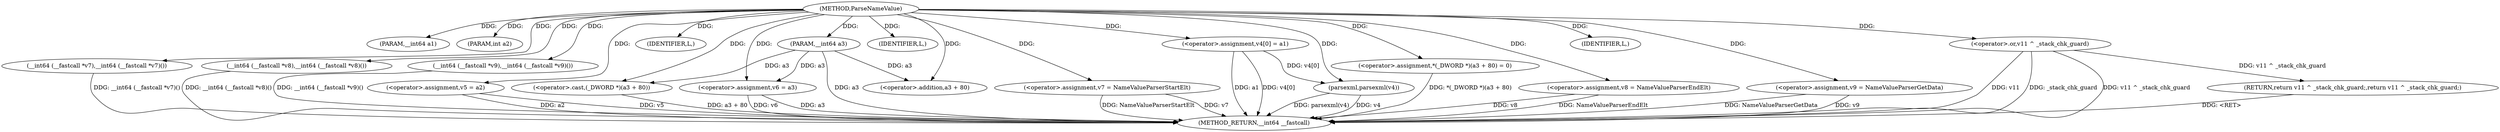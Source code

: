 digraph ParseNameValue {  
"1000109" [label = "(METHOD,ParseNameValue)" ]
"1000159" [label = "(METHOD_RETURN,__int64 __fastcall)" ]
"1000110" [label = "(PARAM,__int64 a1)" ]
"1000111" [label = "(PARAM,int a2)" ]
"1000112" [label = "(PARAM,__int64 a3)" ]
"1000117" [label = "(__int64 (__fastcall *v7),__int64 (__fastcall *v7)())" ]
"1000118" [label = "(__int64 (__fastcall *v8),__int64 (__fastcall *v8)())" ]
"1000119" [label = "(__int64 (__fastcall *v9),__int64 (__fastcall *v9)())" ]
"1000122" [label = "(IDENTIFIER,L,)" ]
"1000123" [label = "(<operator>.assignment,v5 = a2)" ]
"1000126" [label = "(<operator>.assignment,v7 = NameValueParserStartElt)" ]
"1000129" [label = "(<operator>.assignment,v4[0] = a1)" ]
"1000134" [label = "(IDENTIFIER,L,)" ]
"1000135" [label = "(<operator>.assignment,*(_DWORD *)(a3 + 80) = 0)" ]
"1000137" [label = "(<operator>.cast,(_DWORD *)(a3 + 80))" ]
"1000139" [label = "(<operator>.addition,a3 + 80)" ]
"1000143" [label = "(<operator>.assignment,v6 = a3)" ]
"1000146" [label = "(<operator>.assignment,v8 = NameValueParserEndElt)" ]
"1000149" [label = "(<operator>.assignment,v9 = NameValueParserGetData)" ]
"1000152" [label = "(IDENTIFIER,L,)" ]
"1000153" [label = "(parsexml,parsexml(v4))" ]
"1000155" [label = "(RETURN,return v11 ^ _stack_chk_guard;,return v11 ^ _stack_chk_guard;)" ]
"1000156" [label = "(<operator>.or,v11 ^ _stack_chk_guard)" ]
  "1000155" -> "1000159"  [ label = "DDG: <RET>"] 
  "1000126" -> "1000159"  [ label = "DDG: NameValueParserStartElt"] 
  "1000123" -> "1000159"  [ label = "DDG: v5"] 
  "1000118" -> "1000159"  [ label = "DDG: __int64 (__fastcall *v8)()"] 
  "1000156" -> "1000159"  [ label = "DDG: v11"] 
  "1000119" -> "1000159"  [ label = "DDG: __int64 (__fastcall *v9)()"] 
  "1000156" -> "1000159"  [ label = "DDG: _stack_chk_guard"] 
  "1000156" -> "1000159"  [ label = "DDG: v11 ^ _stack_chk_guard"] 
  "1000143" -> "1000159"  [ label = "DDG: a3"] 
  "1000149" -> "1000159"  [ label = "DDG: NameValueParserGetData"] 
  "1000143" -> "1000159"  [ label = "DDG: v6"] 
  "1000135" -> "1000159"  [ label = "DDG: *(_DWORD *)(a3 + 80)"] 
  "1000117" -> "1000159"  [ label = "DDG: __int64 (__fastcall *v7)()"] 
  "1000126" -> "1000159"  [ label = "DDG: v7"] 
  "1000137" -> "1000159"  [ label = "DDG: a3 + 80"] 
  "1000129" -> "1000159"  [ label = "DDG: v4[0]"] 
  "1000153" -> "1000159"  [ label = "DDG: parsexml(v4)"] 
  "1000129" -> "1000159"  [ label = "DDG: a1"] 
  "1000149" -> "1000159"  [ label = "DDG: v9"] 
  "1000146" -> "1000159"  [ label = "DDG: v8"] 
  "1000146" -> "1000159"  [ label = "DDG: NameValueParserEndElt"] 
  "1000123" -> "1000159"  [ label = "DDG: a2"] 
  "1000112" -> "1000159"  [ label = "DDG: a3"] 
  "1000153" -> "1000159"  [ label = "DDG: v4"] 
  "1000109" -> "1000110"  [ label = "DDG: "] 
  "1000109" -> "1000111"  [ label = "DDG: "] 
  "1000109" -> "1000112"  [ label = "DDG: "] 
  "1000109" -> "1000117"  [ label = "DDG: "] 
  "1000109" -> "1000118"  [ label = "DDG: "] 
  "1000109" -> "1000119"  [ label = "DDG: "] 
  "1000109" -> "1000122"  [ label = "DDG: "] 
  "1000109" -> "1000123"  [ label = "DDG: "] 
  "1000109" -> "1000126"  [ label = "DDG: "] 
  "1000109" -> "1000129"  [ label = "DDG: "] 
  "1000109" -> "1000134"  [ label = "DDG: "] 
  "1000109" -> "1000135"  [ label = "DDG: "] 
  "1000112" -> "1000137"  [ label = "DDG: a3"] 
  "1000109" -> "1000137"  [ label = "DDG: "] 
  "1000112" -> "1000139"  [ label = "DDG: a3"] 
  "1000109" -> "1000139"  [ label = "DDG: "] 
  "1000112" -> "1000143"  [ label = "DDG: a3"] 
  "1000109" -> "1000143"  [ label = "DDG: "] 
  "1000109" -> "1000146"  [ label = "DDG: "] 
  "1000109" -> "1000149"  [ label = "DDG: "] 
  "1000109" -> "1000152"  [ label = "DDG: "] 
  "1000129" -> "1000153"  [ label = "DDG: v4[0]"] 
  "1000109" -> "1000153"  [ label = "DDG: "] 
  "1000156" -> "1000155"  [ label = "DDG: v11 ^ _stack_chk_guard"] 
  "1000109" -> "1000156"  [ label = "DDG: "] 
}
